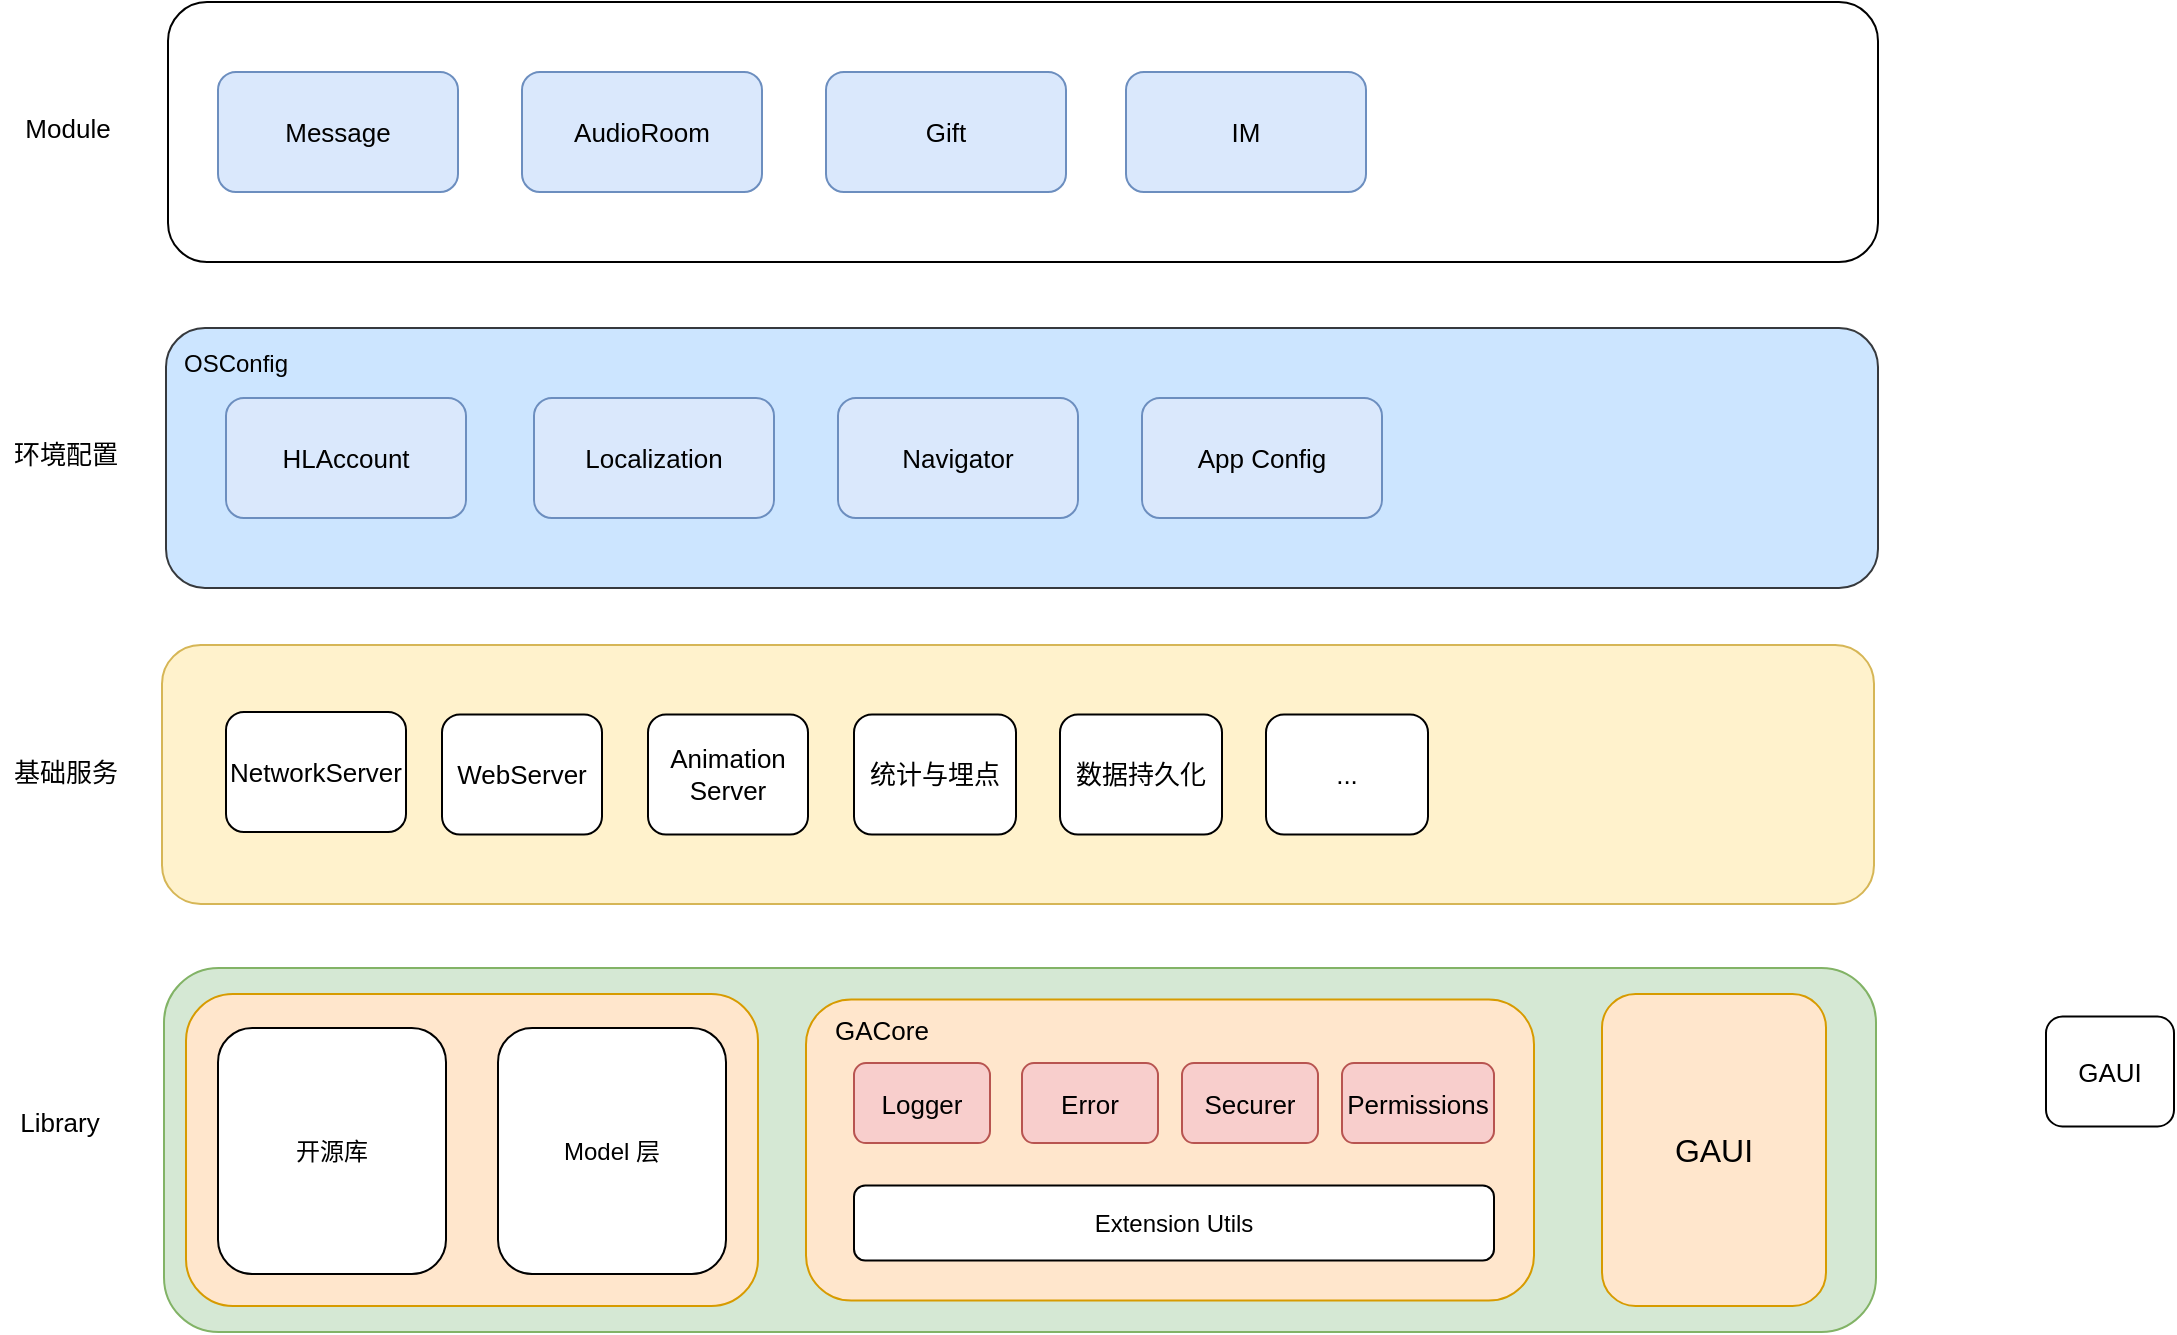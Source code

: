 <mxfile version="20.2.3" type="github">
  <diagram id="JV-Z8JvIyBZ-rmJih_gX" name="第 1 页">
    <mxGraphModel dx="1307" dy="686" grid="1" gridSize="10" guides="1" tooltips="1" connect="1" arrows="1" fold="1" page="1" pageScale="1" pageWidth="827" pageHeight="1169" math="0" shadow="0">
      <root>
        <mxCell id="0" />
        <mxCell id="1" parent="0" />
        <mxCell id="QcGS6fnNyyvbXQOgw6cx-1" value="l" style="rounded=1;whiteSpace=wrap;html=1;fillColor=#d5e8d4;strokeColor=#82b366;" vertex="1" parent="1">
          <mxGeometry x="359" y="992" width="856" height="182" as="geometry" />
        </mxCell>
        <mxCell id="QcGS6fnNyyvbXQOgw6cx-2" value="" style="rounded=1;whiteSpace=wrap;html=1;fillColor=#fff2cc;strokeColor=#d6b656;" vertex="1" parent="1">
          <mxGeometry x="358" y="830.5" width="856" height="129.5" as="geometry" />
        </mxCell>
        <mxCell id="QcGS6fnNyyvbXQOgw6cx-3" value="NetworkServer" style="rounded=1;whiteSpace=wrap;html=1;fontSize=13;strokeColor=default;" vertex="1" parent="1">
          <mxGeometry x="390" y="864" width="90" height="60" as="geometry" />
        </mxCell>
        <mxCell id="QcGS6fnNyyvbXQOgw6cx-4" value="WebServer" style="rounded=1;whiteSpace=wrap;html=1;fontSize=13;strokeColor=default;" vertex="1" parent="1">
          <mxGeometry x="498" y="865.25" width="80" height="60" as="geometry" />
        </mxCell>
        <mxCell id="QcGS6fnNyyvbXQOgw6cx-5" value="Animation&lt;br&gt;Server" style="rounded=1;whiteSpace=wrap;html=1;fontSize=13;strokeColor=default;" vertex="1" parent="1">
          <mxGeometry x="601" y="865.25" width="80" height="60" as="geometry" />
        </mxCell>
        <mxCell id="QcGS6fnNyyvbXQOgw6cx-6" value="统计与埋点" style="rounded=1;whiteSpace=wrap;html=1;fontSize=13;strokeColor=default;" vertex="1" parent="1">
          <mxGeometry x="704" y="865.25" width="81" height="60" as="geometry" />
        </mxCell>
        <mxCell id="QcGS6fnNyyvbXQOgw6cx-7" value="基础服务" style="text;html=1;strokeColor=none;fillColor=none;align=center;verticalAlign=middle;whiteSpace=wrap;rounded=0;fontSize=13;" vertex="1" parent="1">
          <mxGeometry x="280" y="879" width="60" height="30" as="geometry" />
        </mxCell>
        <mxCell id="QcGS6fnNyyvbXQOgw6cx-8" value="" style="rounded=1;whiteSpace=wrap;html=1;fillColor=#cce5ff;strokeColor=#36393d;" vertex="1" parent="1">
          <mxGeometry x="360" y="672" width="856" height="130" as="geometry" />
        </mxCell>
        <mxCell id="QcGS6fnNyyvbXQOgw6cx-9" value="环境配置" style="text;html=1;strokeColor=none;fillColor=none;align=center;verticalAlign=middle;whiteSpace=wrap;rounded=0;fontSize=13;" vertex="1" parent="1">
          <mxGeometry x="280" y="720" width="60" height="30" as="geometry" />
        </mxCell>
        <mxCell id="QcGS6fnNyyvbXQOgw6cx-10" value="HLAccount" style="rounded=1;whiteSpace=wrap;html=1;fontSize=13;strokeColor=#6c8ebf;fillColor=#dae8fc;" vertex="1" parent="1">
          <mxGeometry x="390" y="707" width="120" height="60" as="geometry" />
        </mxCell>
        <mxCell id="QcGS6fnNyyvbXQOgw6cx-11" value="Localization" style="rounded=1;whiteSpace=wrap;html=1;fontSize=13;strokeColor=#6c8ebf;fillColor=#dae8fc;" vertex="1" parent="1">
          <mxGeometry x="544" y="707" width="120" height="60" as="geometry" />
        </mxCell>
        <mxCell id="QcGS6fnNyyvbXQOgw6cx-12" value="Navigator" style="rounded=1;whiteSpace=wrap;html=1;fontSize=13;strokeColor=#6c8ebf;fillColor=#dae8fc;" vertex="1" parent="1">
          <mxGeometry x="696" y="707" width="120" height="60" as="geometry" />
        </mxCell>
        <mxCell id="QcGS6fnNyyvbXQOgw6cx-13" value="App Config" style="rounded=1;whiteSpace=wrap;html=1;fontSize=13;strokeColor=#6c8ebf;fillColor=#dae8fc;" vertex="1" parent="1">
          <mxGeometry x="848" y="707" width="120" height="60" as="geometry" />
        </mxCell>
        <mxCell id="QcGS6fnNyyvbXQOgw6cx-14" value="" style="rounded=1;whiteSpace=wrap;html=1;" vertex="1" parent="1">
          <mxGeometry x="361" y="509" width="855" height="130" as="geometry" />
        </mxCell>
        <mxCell id="QcGS6fnNyyvbXQOgw6cx-15" value="Module" style="text;html=1;strokeColor=none;fillColor=none;align=center;verticalAlign=middle;whiteSpace=wrap;rounded=0;fontSize=13;" vertex="1" parent="1">
          <mxGeometry x="281" y="557" width="60" height="30" as="geometry" />
        </mxCell>
        <mxCell id="QcGS6fnNyyvbXQOgw6cx-16" value="Message" style="rounded=1;whiteSpace=wrap;html=1;fontSize=13;strokeColor=#6c8ebf;fillColor=#dae8fc;" vertex="1" parent="1">
          <mxGeometry x="386" y="544" width="120" height="60" as="geometry" />
        </mxCell>
        <mxCell id="QcGS6fnNyyvbXQOgw6cx-17" value="AudioRoom" style="rounded=1;whiteSpace=wrap;html=1;fontSize=13;strokeColor=#6c8ebf;fillColor=#dae8fc;" vertex="1" parent="1">
          <mxGeometry x="538" y="544" width="120" height="60" as="geometry" />
        </mxCell>
        <mxCell id="QcGS6fnNyyvbXQOgw6cx-18" value="Gift" style="rounded=1;whiteSpace=wrap;html=1;fontSize=13;strokeColor=#6c8ebf;fillColor=#dae8fc;" vertex="1" parent="1">
          <mxGeometry x="690" y="544" width="120" height="60" as="geometry" />
        </mxCell>
        <mxCell id="QcGS6fnNyyvbXQOgw6cx-32" value="Library" style="text;html=1;strokeColor=none;fillColor=none;align=center;verticalAlign=middle;whiteSpace=wrap;rounded=0;fontSize=13;" vertex="1" parent="1">
          <mxGeometry x="277" y="1054" width="60" height="30" as="geometry" />
        </mxCell>
        <mxCell id="QcGS6fnNyyvbXQOgw6cx-34" value="数据持久化" style="rounded=1;whiteSpace=wrap;html=1;fontSize=13;strokeColor=default;" vertex="1" parent="1">
          <mxGeometry x="807" y="865.25" width="81" height="60" as="geometry" />
        </mxCell>
        <mxCell id="QcGS6fnNyyvbXQOgw6cx-35" value="IM" style="rounded=1;whiteSpace=wrap;html=1;fontSize=13;strokeColor=#6c8ebf;fillColor=#dae8fc;" vertex="1" parent="1">
          <mxGeometry x="840" y="544" width="120" height="60" as="geometry" />
        </mxCell>
        <mxCell id="QcGS6fnNyyvbXQOgw6cx-36" value="OSConfig" style="text;html=1;strokeColor=none;fillColor=none;align=center;verticalAlign=middle;whiteSpace=wrap;rounded=0;" vertex="1" parent="1">
          <mxGeometry x="350" y="680" width="90" height="20" as="geometry" />
        </mxCell>
        <mxCell id="QcGS6fnNyyvbXQOgw6cx-22" value="GAUI" style="rounded=1;whiteSpace=wrap;html=1;fontSize=13;strokeColor=default;" vertex="1" parent="1">
          <mxGeometry x="1300" y="1016.25" width="64" height="55" as="geometry" />
        </mxCell>
        <mxCell id="QcGS6fnNyyvbXQOgw6cx-30" value="" style="group" vertex="1" connectable="0" parent="1">
          <mxGeometry x="370" y="1005" width="286.0" height="156" as="geometry" />
        </mxCell>
        <mxCell id="QcGS6fnNyyvbXQOgw6cx-54" value="" style="group" vertex="1" connectable="0" parent="QcGS6fnNyyvbXQOgw6cx-30">
          <mxGeometry width="286.0" height="156" as="geometry" />
        </mxCell>
        <mxCell id="QcGS6fnNyyvbXQOgw6cx-31" value="" style="rounded=1;whiteSpace=wrap;html=1;fontSize=16;strokeColor=#d79b00;fillColor=#ffe6cc;" vertex="1" parent="QcGS6fnNyyvbXQOgw6cx-54">
          <mxGeometry width="286.0" height="156" as="geometry" />
        </mxCell>
        <mxCell id="QcGS6fnNyyvbXQOgw6cx-49" value="开源库" style="rounded=1;whiteSpace=wrap;html=1;" vertex="1" parent="QcGS6fnNyyvbXQOgw6cx-54">
          <mxGeometry x="16" y="17.02" width="114" height="122.99" as="geometry" />
        </mxCell>
        <mxCell id="QcGS6fnNyyvbXQOgw6cx-53" value="Model 层" style="rounded=1;whiteSpace=wrap;html=1;" vertex="1" parent="QcGS6fnNyyvbXQOgw6cx-54">
          <mxGeometry x="156" y="17.02" width="114" height="122.99" as="geometry" />
        </mxCell>
        <mxCell id="QcGS6fnNyyvbXQOgw6cx-56" value="..." style="rounded=1;whiteSpace=wrap;html=1;fontSize=13;strokeColor=default;" vertex="1" parent="1">
          <mxGeometry x="910" y="865.25" width="81" height="60" as="geometry" />
        </mxCell>
        <mxCell id="QcGS6fnNyyvbXQOgw6cx-57" value="" style="group" vertex="1" connectable="0" parent="1">
          <mxGeometry x="1078" y="1005" width="112" height="156" as="geometry" />
        </mxCell>
        <mxCell id="QcGS6fnNyyvbXQOgw6cx-59" value="GAUI" style="rounded=1;whiteSpace=wrap;html=1;fontSize=16;strokeColor=#d79b00;fillColor=#ffe6cc;" vertex="1" parent="QcGS6fnNyyvbXQOgw6cx-57">
          <mxGeometry width="112.0" height="156" as="geometry" />
        </mxCell>
        <mxCell id="QcGS6fnNyyvbXQOgw6cx-62" value="" style="group" vertex="1" connectable="0" parent="1">
          <mxGeometry x="680" y="1007.69" width="364" height="150.62" as="geometry" />
        </mxCell>
        <mxCell id="QcGS6fnNyyvbXQOgw6cx-20" value="" style="rounded=1;whiteSpace=wrap;html=1;fontSize=16;strokeColor=#d79b00;fillColor=#ffe6cc;" vertex="1" parent="QcGS6fnNyyvbXQOgw6cx-62">
          <mxGeometry width="364" height="150.62" as="geometry" />
        </mxCell>
        <mxCell id="QcGS6fnNyyvbXQOgw6cx-21" value="GACore" style="text;html=1;strokeColor=none;fillColor=none;align=center;verticalAlign=middle;whiteSpace=wrap;rounded=0;fontSize=13;" vertex="1" parent="QcGS6fnNyyvbXQOgw6cx-62">
          <mxGeometry x="7.5" width="60" height="30" as="geometry" />
        </mxCell>
        <mxCell id="QcGS6fnNyyvbXQOgw6cx-23" value="Extension Utils" style="rounded=1;whiteSpace=wrap;html=1;" vertex="1" parent="QcGS6fnNyyvbXQOgw6cx-62">
          <mxGeometry x="24" y="93.0" width="320" height="37.62" as="geometry" />
        </mxCell>
        <mxCell id="QcGS6fnNyyvbXQOgw6cx-27" value="Error" style="rounded=1;whiteSpace=wrap;html=1;fontSize=13;strokeColor=#b85450;fillColor=#f8cecc;flipH=0;" vertex="1" parent="QcGS6fnNyyvbXQOgw6cx-62">
          <mxGeometry x="108" y="31.87" width="68" height="40" as="geometry" />
        </mxCell>
        <mxCell id="QcGS6fnNyyvbXQOgw6cx-28" value="Logger" style="rounded=1;whiteSpace=wrap;html=1;fontSize=13;strokeColor=#b85450;fillColor=#f8cecc;flipH=0;" vertex="1" parent="QcGS6fnNyyvbXQOgw6cx-62">
          <mxGeometry x="24" y="31.87" width="68" height="40" as="geometry" />
        </mxCell>
        <mxCell id="QcGS6fnNyyvbXQOgw6cx-29" value="Securer" style="rounded=1;whiteSpace=wrap;html=1;fontSize=13;strokeColor=#b85450;fillColor=#f8cecc;flipH=0;" vertex="1" parent="QcGS6fnNyyvbXQOgw6cx-62">
          <mxGeometry x="188" y="31.87" width="68" height="40" as="geometry" />
        </mxCell>
        <mxCell id="QcGS6fnNyyvbXQOgw6cx-55" value="Permissions" style="rounded=1;whiteSpace=wrap;html=1;fontSize=13;strokeColor=#b85450;fillColor=#f8cecc;flipH=0;" vertex="1" parent="QcGS6fnNyyvbXQOgw6cx-62">
          <mxGeometry x="268" y="31.87" width="76" height="40" as="geometry" />
        </mxCell>
      </root>
    </mxGraphModel>
  </diagram>
</mxfile>

